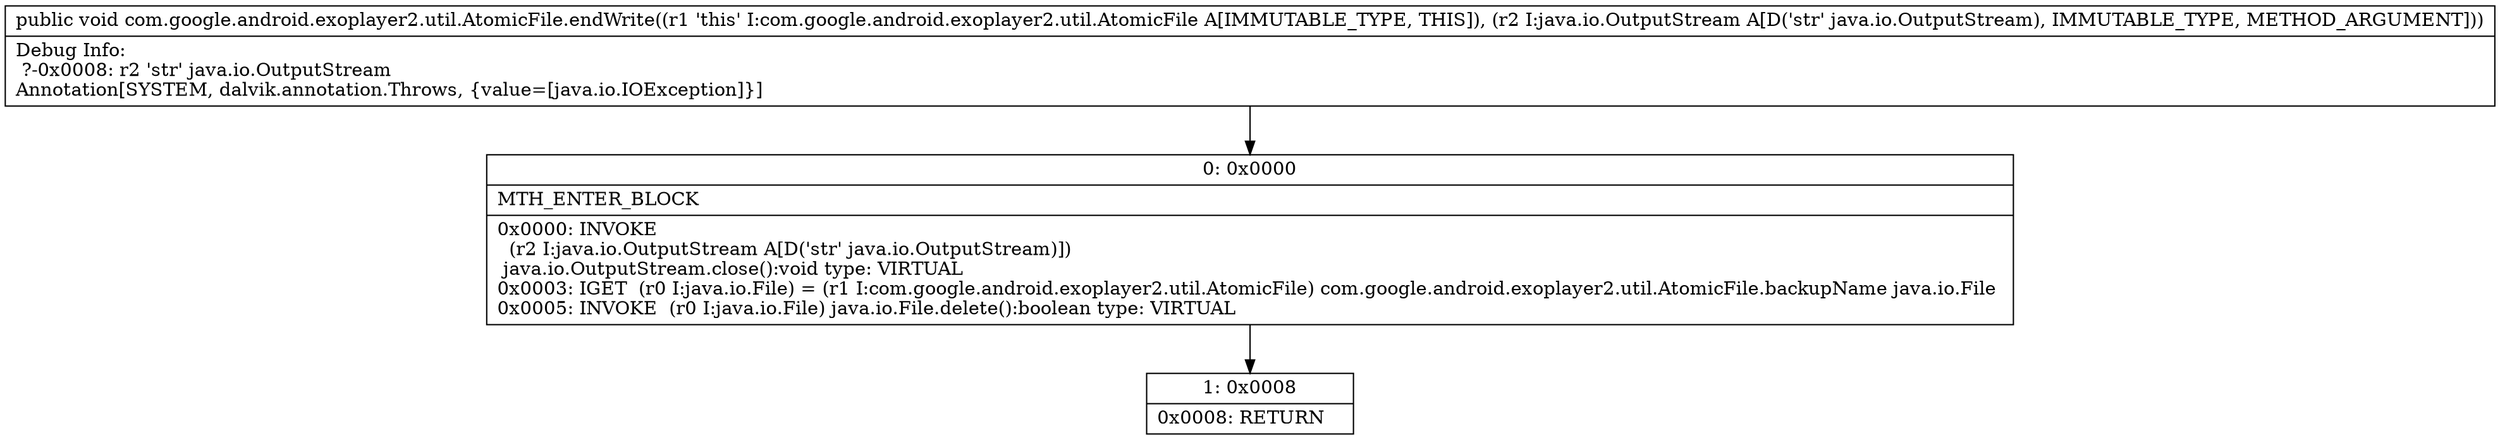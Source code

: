 digraph "CFG forcom.google.android.exoplayer2.util.AtomicFile.endWrite(Ljava\/io\/OutputStream;)V" {
Node_0 [shape=record,label="{0\:\ 0x0000|MTH_ENTER_BLOCK\l|0x0000: INVOKE  \l  (r2 I:java.io.OutputStream A[D('str' java.io.OutputStream)])\l java.io.OutputStream.close():void type: VIRTUAL \l0x0003: IGET  (r0 I:java.io.File) = (r1 I:com.google.android.exoplayer2.util.AtomicFile) com.google.android.exoplayer2.util.AtomicFile.backupName java.io.File \l0x0005: INVOKE  (r0 I:java.io.File) java.io.File.delete():boolean type: VIRTUAL \l}"];
Node_1 [shape=record,label="{1\:\ 0x0008|0x0008: RETURN   \l}"];
MethodNode[shape=record,label="{public void com.google.android.exoplayer2.util.AtomicFile.endWrite((r1 'this' I:com.google.android.exoplayer2.util.AtomicFile A[IMMUTABLE_TYPE, THIS]), (r2 I:java.io.OutputStream A[D('str' java.io.OutputStream), IMMUTABLE_TYPE, METHOD_ARGUMENT]))  | Debug Info:\l  ?\-0x0008: r2 'str' java.io.OutputStream\lAnnotation[SYSTEM, dalvik.annotation.Throws, \{value=[java.io.IOException]\}]\l}"];
MethodNode -> Node_0;
Node_0 -> Node_1;
}


